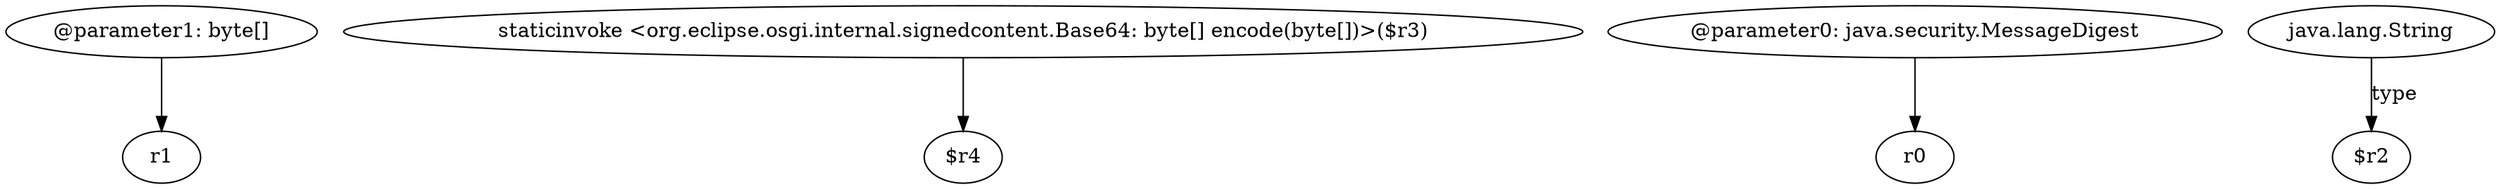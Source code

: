 digraph g {
0[label="@parameter1: byte[]"]
1[label="r1"]
0->1[label=""]
2[label="staticinvoke <org.eclipse.osgi.internal.signedcontent.Base64: byte[] encode(byte[])>($r3)"]
3[label="$r4"]
2->3[label=""]
4[label="@parameter0: java.security.MessageDigest"]
5[label="r0"]
4->5[label=""]
6[label="java.lang.String"]
7[label="$r2"]
6->7[label="type"]
}